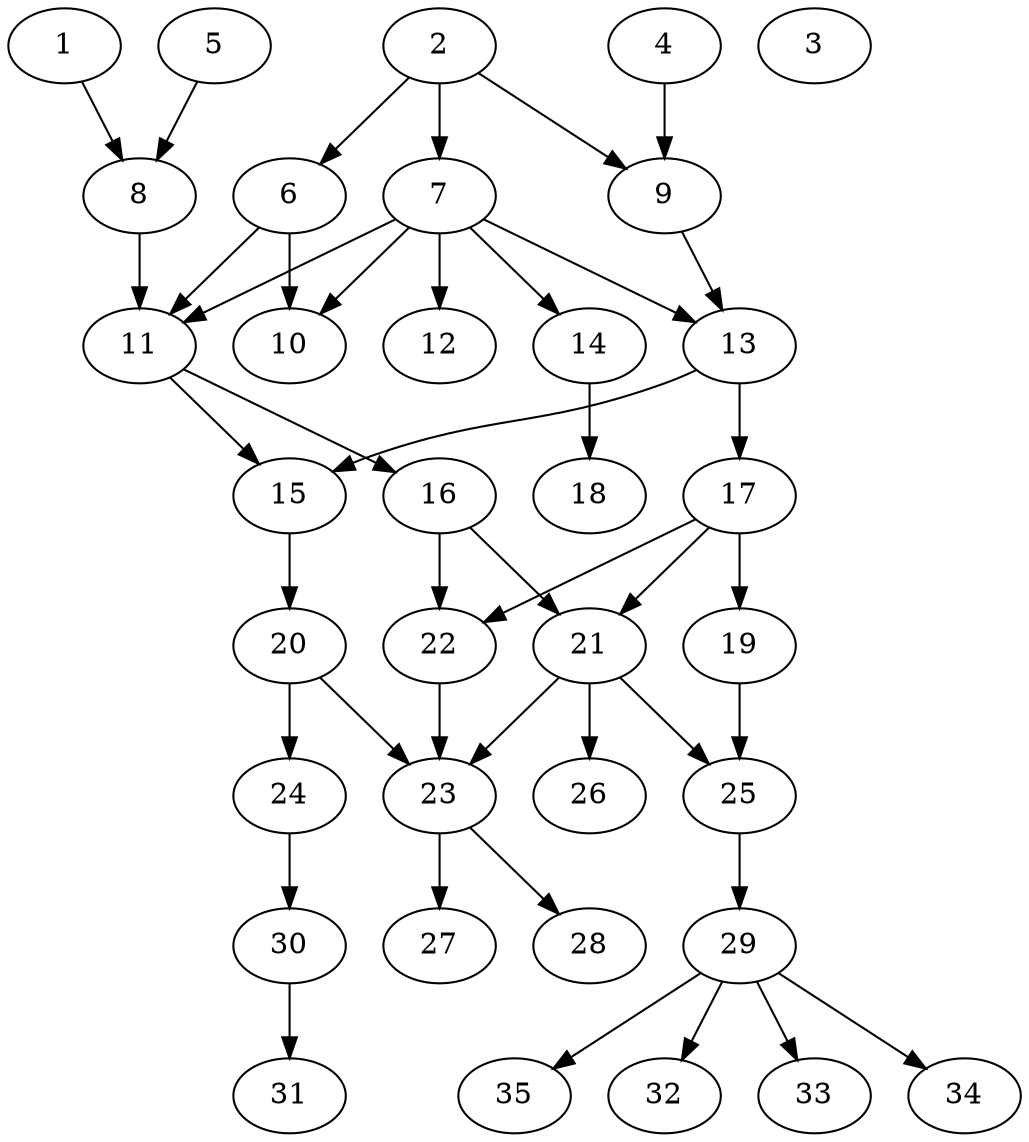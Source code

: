// DAG automatically generated by daggen at Thu Oct  3 14:05:38 2019
// ./daggen --dot -n 35 --ccr 0.5 --fat 0.5 --regular 0.9 --density 0.6 --mindata 5242880 --maxdata 52428800 
digraph G {
  1 [size="15693824", alpha="0.02", expect_size="7846912"] 
  1 -> 8 [size ="7846912"]
  2 [size="96190464", alpha="0.14", expect_size="48095232"] 
  2 -> 6 [size ="48095232"]
  2 -> 7 [size ="48095232"]
  2 -> 9 [size ="48095232"]
  3 [size="72460288", alpha="0.06", expect_size="36230144"] 
  4 [size="41641984", alpha="0.19", expect_size="20820992"] 
  4 -> 9 [size ="20820992"]
  5 [size="82827264", alpha="0.08", expect_size="41413632"] 
  5 -> 8 [size ="41413632"]
  6 [size="37120000", alpha="0.08", expect_size="18560000"] 
  6 -> 10 [size ="18560000"]
  6 -> 11 [size ="18560000"]
  7 [size="54849536", alpha="0.16", expect_size="27424768"] 
  7 -> 10 [size ="27424768"]
  7 -> 11 [size ="27424768"]
  7 -> 12 [size ="27424768"]
  7 -> 13 [size ="27424768"]
  7 -> 14 [size ="27424768"]
  8 [size="99018752", alpha="0.14", expect_size="49509376"] 
  8 -> 11 [size ="49509376"]
  9 [size="31787008", alpha="0.20", expect_size="15893504"] 
  9 -> 13 [size ="15893504"]
  10 [size="57815040", alpha="0.07", expect_size="28907520"] 
  11 [size="26066944", alpha="0.01", expect_size="13033472"] 
  11 -> 15 [size ="13033472"]
  11 -> 16 [size ="13033472"]
  12 [size="33445888", alpha="0.17", expect_size="16722944"] 
  13 [size="99926016", alpha="0.06", expect_size="49963008"] 
  13 -> 15 [size ="49963008"]
  13 -> 17 [size ="49963008"]
  14 [size="34041856", alpha="0.03", expect_size="17020928"] 
  14 -> 18 [size ="17020928"]
  15 [size="30527488", alpha="0.02", expect_size="15263744"] 
  15 -> 20 [size ="15263744"]
  16 [size="68319232", alpha="0.05", expect_size="34159616"] 
  16 -> 21 [size ="34159616"]
  16 -> 22 [size ="34159616"]
  17 [size="12752896", alpha="0.00", expect_size="6376448"] 
  17 -> 19 [size ="6376448"]
  17 -> 21 [size ="6376448"]
  17 -> 22 [size ="6376448"]
  18 [size="87148544", alpha="0.16", expect_size="43574272"] 
  19 [size="56692736", alpha="0.02", expect_size="28346368"] 
  19 -> 25 [size ="28346368"]
  20 [size="54695936", alpha="0.17", expect_size="27347968"] 
  20 -> 23 [size ="27347968"]
  20 -> 24 [size ="27347968"]
  21 [size="88115200", alpha="0.12", expect_size="44057600"] 
  21 -> 23 [size ="44057600"]
  21 -> 25 [size ="44057600"]
  21 -> 26 [size ="44057600"]
  22 [size="92741632", alpha="0.06", expect_size="46370816"] 
  22 -> 23 [size ="46370816"]
  23 [size="80220160", alpha="0.12", expect_size="40110080"] 
  23 -> 27 [size ="40110080"]
  23 -> 28 [size ="40110080"]
  24 [size="15765504", alpha="0.06", expect_size="7882752"] 
  24 -> 30 [size ="7882752"]
  25 [size="29739008", alpha="0.14", expect_size="14869504"] 
  25 -> 29 [size ="14869504"]
  26 [size="40744960", alpha="0.08", expect_size="20372480"] 
  27 [size="63062016", alpha="0.12", expect_size="31531008"] 
  28 [size="63911936", alpha="0.14", expect_size="31955968"] 
  29 [size="46194688", alpha="0.01", expect_size="23097344"] 
  29 -> 32 [size ="23097344"]
  29 -> 33 [size ="23097344"]
  29 -> 34 [size ="23097344"]
  29 -> 35 [size ="23097344"]
  30 [size="57309184", alpha="0.18", expect_size="28654592"] 
  30 -> 31 [size ="28654592"]
  31 [size="41435136", alpha="0.19", expect_size="20717568"] 
  32 [size="98150400", alpha="0.04", expect_size="49075200"] 
  33 [size="30046208", alpha="0.08", expect_size="15023104"] 
  34 [size="87842816", alpha="0.17", expect_size="43921408"] 
  35 [size="19578880", alpha="0.10", expect_size="9789440"] 
}
